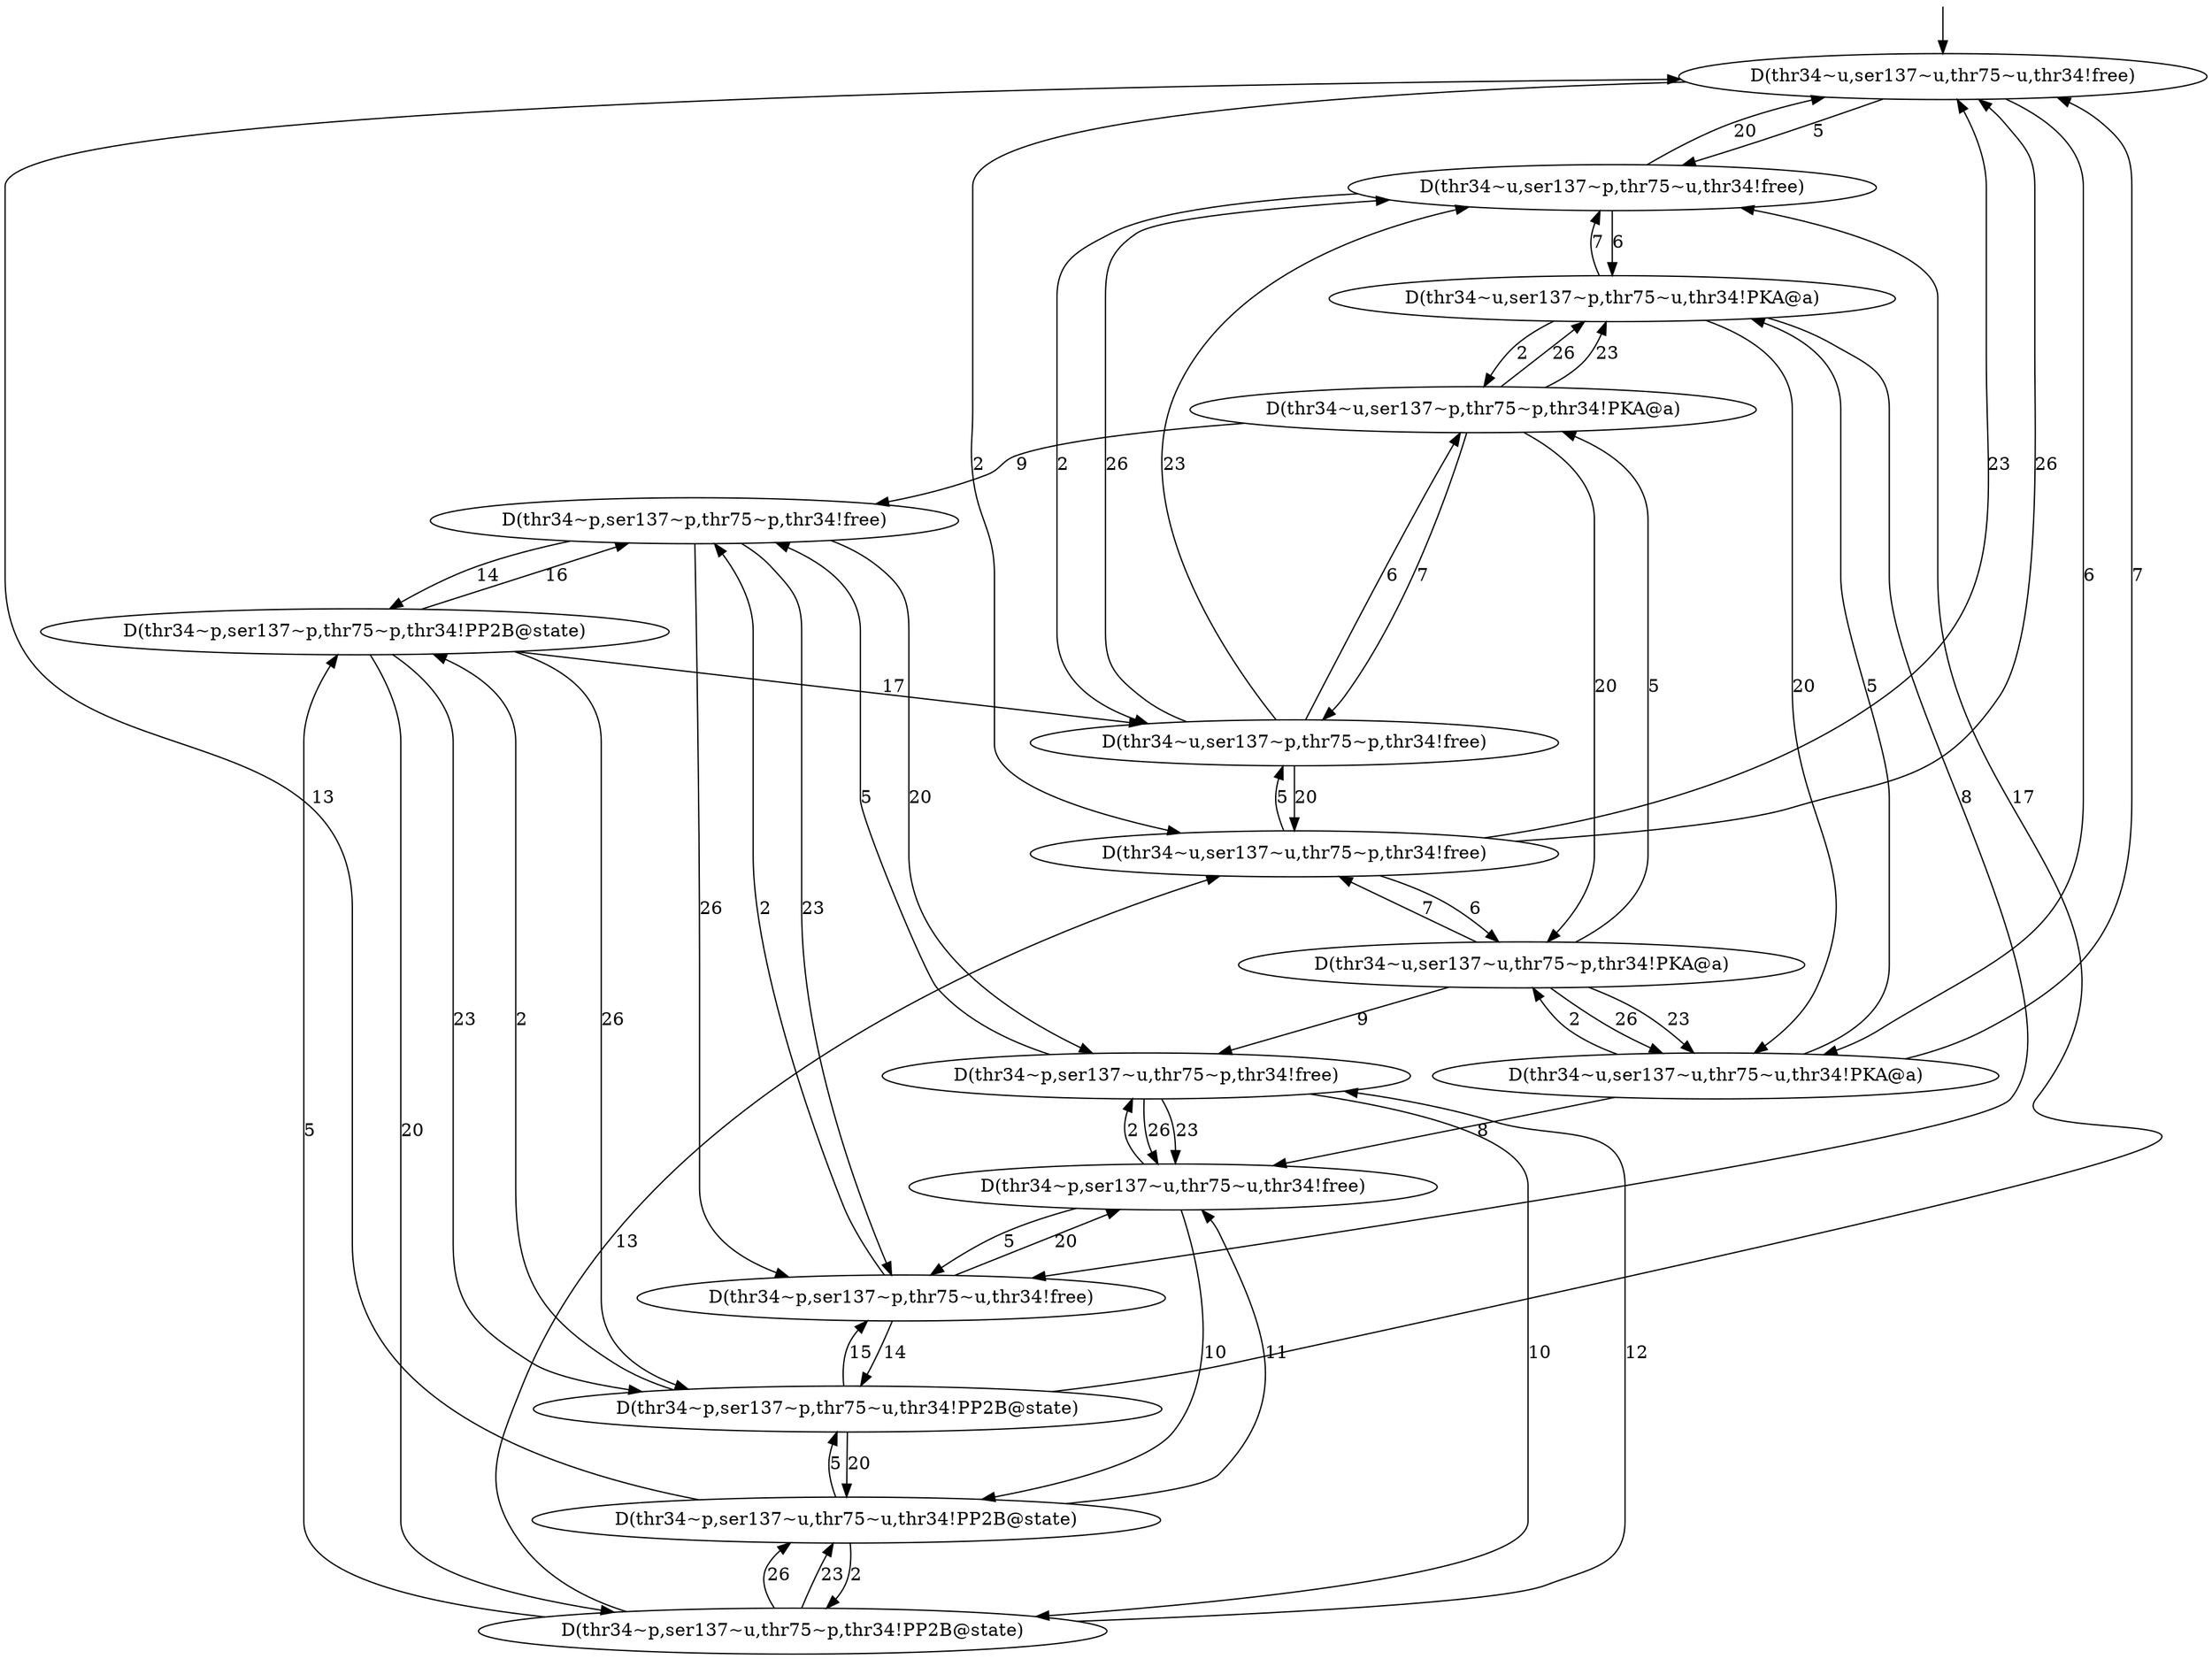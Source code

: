 digraph G{
"Init_112" [label="" style="invis" width="0px" height="0px"];
"Node_142" [label="D(thr34~u,ser137~p,thr75~p,thr34!PKA@a)"];
"Node_140" [label="D(thr34~u,ser137~p,thr75~u,thr34!PKA@a)"];
"Node_138" [label="D(thr34~u,ser137~p,thr75~p,thr34!free)"];
"Node_137" [label="D(thr34~u,ser137~p,thr75~u,thr34!free)"];
"Node_136" [label="D(thr34~u,ser137~u,thr75~p,thr34!PKA@a)"];
"Node_134" [label="D(thr34~u,ser137~u,thr75~u,thr34!PKA@a)"];
"Node_131" [label="D(thr34~u,ser137~u,thr75~p,thr34!free)"];
"Node_130" [label="D(thr34~p,ser137~p,thr75~p,thr34!PP2B@state)"];
"Node_128" [label="D(thr34~p,ser137~p,thr75~u,thr34!PP2B@state)"];
"Node_126" [label="D(thr34~p,ser137~p,thr75~p,thr34!free)"];
"Node_124" [label="D(thr34~p,ser137~p,thr75~u,thr34!free)"];
"Node_122" [label="D(thr34~p,ser137~u,thr75~p,thr34!PP2B@state)"];
"Node_119" [label="D(thr34~p,ser137~u,thr75~u,thr34!PP2B@state)"];
"Node_116" [label="D(thr34~p,ser137~u,thr75~p,thr34!free)"];
"Node_113" [label="D(thr34~p,ser137~u,thr75~u,thr34!free)"];
"Node_112" [label="D(thr34~u,ser137~u,thr75~u,thr34!free)"];
"Node_142" -> "Node_140" [label="26"];
"Node_138" -> "Node_137" [label="26"];
"Node_136" -> "Node_134" [label="26"];
"Node_131" -> "Node_112" [label="26"];
"Node_130" -> "Node_128" [label="26"];
"Node_126" -> "Node_124" [label="26"];
"Node_122" -> "Node_119" [label="26"];
"Node_116" -> "Node_113" [label="26"];
"Node_142" -> "Node_140" [label="23"];
"Node_138" -> "Node_137" [label="23"];
"Node_136" -> "Node_134" [label="23"];
"Node_131" -> "Node_112" [label="23"];
"Node_130" -> "Node_128" [label="23"];
"Node_126" -> "Node_124" [label="23"];
"Node_122" -> "Node_119" [label="23"];
"Node_116" -> "Node_113" [label="23"];
"Node_140" -> "Node_134" [label="20"];
"Node_137" -> "Node_112" [label="20"];
"Node_142" -> "Node_136" [label="20"];
"Node_138" -> "Node_131" [label="20"];
"Node_128" -> "Node_119" [label="20"];
"Node_124" -> "Node_113" [label="20"];
"Node_130" -> "Node_122" [label="20"];
"Node_126" -> "Node_116" [label="20"];
"Node_128" -> "Node_137" [label="17"];
"Node_130" -> "Node_138" [label="17"];
"Node_130" -> "Node_126" [label="16"];
"Node_128" -> "Node_124" [label="15"];
"Node_124" -> "Node_128" [label="14"];
"Node_126" -> "Node_130" [label="14"];
"Node_119" -> "Node_112" [label="13"];
"Node_122" -> "Node_131" [label="13"];
"Node_122" -> "Node_116" [label="12"];
"Node_119" -> "Node_113" [label="11"];
"Node_113" -> "Node_119" [label="10"];
"Node_116" -> "Node_122" [label="10"];
"Node_142" -> "Node_126" [label="9"];
"Node_136" -> "Node_116" [label="9"];
"Node_140" -> "Node_124" [label="8"];
"Node_134" -> "Node_113" [label="8"];
"Node_140" -> "Node_137" [label="7"];
"Node_142" -> "Node_138" [label="7"];
"Node_134" -> "Node_112" [label="7"];
"Node_136" -> "Node_131" [label="7"];
"Node_137" -> "Node_140" [label="6"];
"Node_138" -> "Node_142" [label="6"];
"Node_112" -> "Node_134" [label="6"];
"Node_131" -> "Node_136" [label="6"];
"Node_134" -> "Node_140" [label="5"];
"Node_112" -> "Node_137" [label="5"];
"Node_136" -> "Node_142" [label="5"];
"Node_131" -> "Node_138" [label="5"];
"Node_119" -> "Node_128" [label="5"];
"Node_113" -> "Node_124" [label="5"];
"Node_122" -> "Node_130" [label="5"];
"Node_116" -> "Node_126" [label="5"];
"Node_140" -> "Node_142" [label="2"];
"Node_137" -> "Node_138" [label="2"];
"Node_134" -> "Node_136" [label="2"];
"Node_112" -> "Node_131" [label="2"];
"Node_128" -> "Node_130" [label="2"];
"Node_124" -> "Node_126" [label="2"];
"Node_119" -> "Node_122" [label="2"];
"Node_113" -> "Node_116" [label="2"];
"Init_112" -> "Node_112" [label=""];
}
